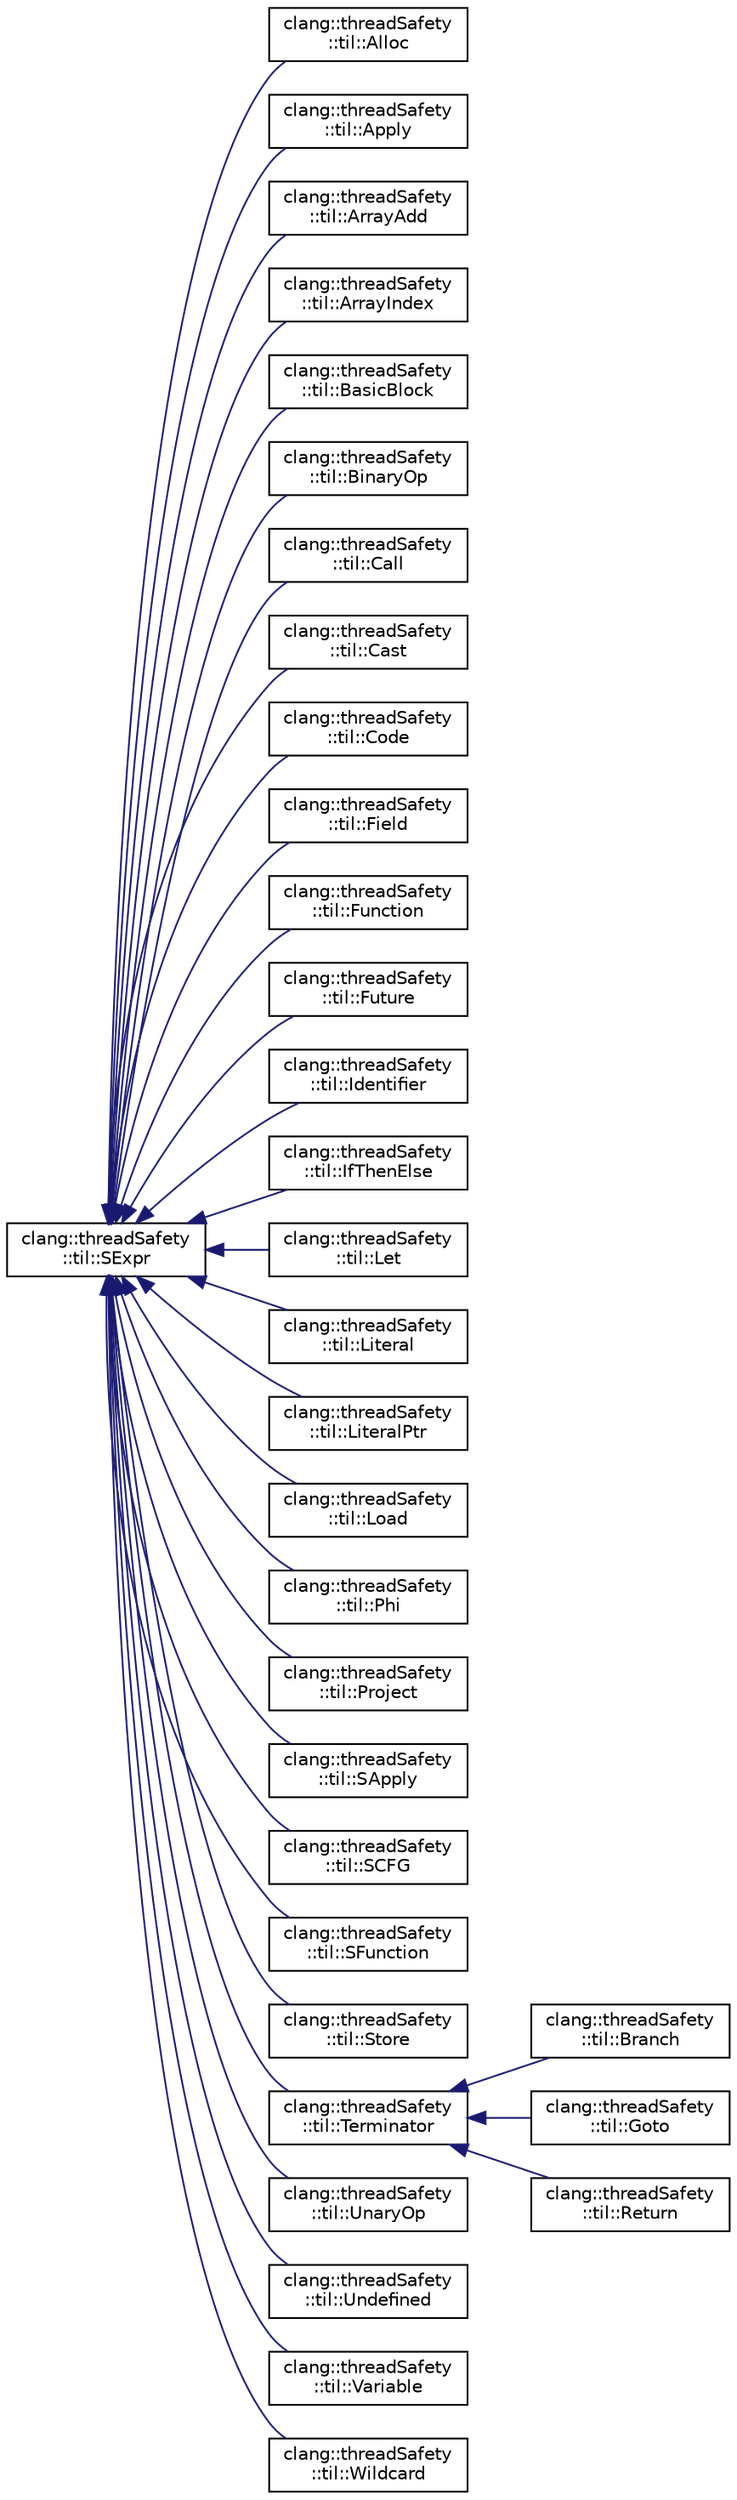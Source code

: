 digraph "Graphical Class Hierarchy"
{
 // LATEX_PDF_SIZE
  bgcolor="transparent";
  edge [fontname="Helvetica",fontsize="10",labelfontname="Helvetica",labelfontsize="10"];
  node [fontname="Helvetica",fontsize="10",shape=record];
  rankdir="LR";
  Node0 [label="clang::threadSafety\l::til::SExpr",height=0.2,width=0.4,color="black",URL="$classclang_1_1threadSafety_1_1til_1_1SExpr.html",tooltip="Base class for AST nodes in the typed intermediate language."];
  Node0 -> Node1 [dir="back",color="midnightblue",fontsize="10",style="solid",fontname="Helvetica"];
  Node1 [label="clang::threadSafety\l::til::Alloc",height=0.2,width=0.4,color="black",URL="$classclang_1_1threadSafety_1_1til_1_1Alloc.html",tooltip="Allocate memory for a new value on the heap or stack."];
  Node0 -> Node2 [dir="back",color="midnightblue",fontsize="10",style="solid",fontname="Helvetica"];
  Node2 [label="clang::threadSafety\l::til::Apply",height=0.2,width=0.4,color="black",URL="$classclang_1_1threadSafety_1_1til_1_1Apply.html",tooltip="Apply an argument to a function."];
  Node0 -> Node3 [dir="back",color="midnightblue",fontsize="10",style="solid",fontname="Helvetica"];
  Node3 [label="clang::threadSafety\l::til::ArrayAdd",height=0.2,width=0.4,color="black",URL="$classclang_1_1threadSafety_1_1til_1_1ArrayAdd.html",tooltip="Pointer arithmetic, restricted to arrays only."];
  Node0 -> Node4 [dir="back",color="midnightblue",fontsize="10",style="solid",fontname="Helvetica"];
  Node4 [label="clang::threadSafety\l::til::ArrayIndex",height=0.2,width=0.4,color="black",URL="$classclang_1_1threadSafety_1_1til_1_1ArrayIndex.html",tooltip="If p is a reference to an array, then p[i] is a reference to the i'th element of the array."];
  Node0 -> Node5 [dir="back",color="midnightblue",fontsize="10",style="solid",fontname="Helvetica"];
  Node5 [label="clang::threadSafety\l::til::BasicBlock",height=0.2,width=0.4,color="black",URL="$classclang_1_1threadSafety_1_1til_1_1BasicBlock.html",tooltip="A basic block is part of an SCFG."];
  Node0 -> Node6 [dir="back",color="midnightblue",fontsize="10",style="solid",fontname="Helvetica"];
  Node6 [label="clang::threadSafety\l::til::BinaryOp",height=0.2,width=0.4,color="black",URL="$classclang_1_1threadSafety_1_1til_1_1BinaryOp.html",tooltip="Simple arithmetic binary operations, e.g."];
  Node0 -> Node7 [dir="back",color="midnightblue",fontsize="10",style="solid",fontname="Helvetica"];
  Node7 [label="clang::threadSafety\l::til::Call",height=0.2,width=0.4,color="black",URL="$classclang_1_1threadSafety_1_1til_1_1Call.html",tooltip="Call a function (after all arguments have been applied)."];
  Node0 -> Node8 [dir="back",color="midnightblue",fontsize="10",style="solid",fontname="Helvetica"];
  Node8 [label="clang::threadSafety\l::til::Cast",height=0.2,width=0.4,color="black",URL="$classclang_1_1threadSafety_1_1til_1_1Cast.html",tooltip="Cast expressions."];
  Node0 -> Node9 [dir="back",color="midnightblue",fontsize="10",style="solid",fontname="Helvetica"];
  Node9 [label="clang::threadSafety\l::til::Code",height=0.2,width=0.4,color="black",URL="$classclang_1_1threadSafety_1_1til_1_1Code.html",tooltip="A block of code – e.g. the body of a function."];
  Node0 -> Node10 [dir="back",color="midnightblue",fontsize="10",style="solid",fontname="Helvetica"];
  Node10 [label="clang::threadSafety\l::til::Field",height=0.2,width=0.4,color="black",URL="$classclang_1_1threadSafety_1_1til_1_1Field.html",tooltip="A typed, writable location in memory."];
  Node0 -> Node11 [dir="back",color="midnightblue",fontsize="10",style="solid",fontname="Helvetica"];
  Node11 [label="clang::threadSafety\l::til::Function",height=0.2,width=0.4,color="black",URL="$classclang_1_1threadSafety_1_1til_1_1Function.html",tooltip="A function – a.k.a."];
  Node0 -> Node12 [dir="back",color="midnightblue",fontsize="10",style="solid",fontname="Helvetica"];
  Node12 [label="clang::threadSafety\l::til::Future",height=0.2,width=0.4,color="black",URL="$classclang_1_1threadSafety_1_1til_1_1Future.html",tooltip="Placeholder for an expression that has not yet been created."];
  Node0 -> Node13 [dir="back",color="midnightblue",fontsize="10",style="solid",fontname="Helvetica"];
  Node13 [label="clang::threadSafety\l::til::Identifier",height=0.2,width=0.4,color="black",URL="$classclang_1_1threadSafety_1_1til_1_1Identifier.html",tooltip="An identifier, e.g."];
  Node0 -> Node14 [dir="back",color="midnightblue",fontsize="10",style="solid",fontname="Helvetica"];
  Node14 [label="clang::threadSafety\l::til::IfThenElse",height=0.2,width=0.4,color="black",URL="$classclang_1_1threadSafety_1_1til_1_1IfThenElse.html",tooltip="An if-then-else expression."];
  Node0 -> Node15 [dir="back",color="midnightblue",fontsize="10",style="solid",fontname="Helvetica"];
  Node15 [label="clang::threadSafety\l::til::Let",height=0.2,width=0.4,color="black",URL="$classclang_1_1threadSafety_1_1til_1_1Let.html",tooltip="A let-expression, e.g."];
  Node0 -> Node16 [dir="back",color="midnightblue",fontsize="10",style="solid",fontname="Helvetica"];
  Node16 [label="clang::threadSafety\l::til::Literal",height=0.2,width=0.4,color="black",URL="$classclang_1_1threadSafety_1_1til_1_1Literal.html",tooltip=" "];
  Node0 -> Node17 [dir="back",color="midnightblue",fontsize="10",style="solid",fontname="Helvetica"];
  Node17 [label="clang::threadSafety\l::til::LiteralPtr",height=0.2,width=0.4,color="black",URL="$classclang_1_1threadSafety_1_1til_1_1LiteralPtr.html",tooltip="A Literal pointer to an object allocated in memory."];
  Node0 -> Node18 [dir="back",color="midnightblue",fontsize="10",style="solid",fontname="Helvetica"];
  Node18 [label="clang::threadSafety\l::til::Load",height=0.2,width=0.4,color="black",URL="$classclang_1_1threadSafety_1_1til_1_1Load.html",tooltip="Load a value from memory."];
  Node0 -> Node19 [dir="back",color="midnightblue",fontsize="10",style="solid",fontname="Helvetica"];
  Node19 [label="clang::threadSafety\l::til::Phi",height=0.2,width=0.4,color="black",URL="$classclang_1_1threadSafety_1_1til_1_1Phi.html",tooltip="Phi Node, for code in SSA form."];
  Node0 -> Node20 [dir="back",color="midnightblue",fontsize="10",style="solid",fontname="Helvetica"];
  Node20 [label="clang::threadSafety\l::til::Project",height=0.2,width=0.4,color="black",URL="$classclang_1_1threadSafety_1_1til_1_1Project.html",tooltip="Project a named slot from a C++ struct or class."];
  Node0 -> Node21 [dir="back",color="midnightblue",fontsize="10",style="solid",fontname="Helvetica"];
  Node21 [label="clang::threadSafety\l::til::SApply",height=0.2,width=0.4,color="black",URL="$classclang_1_1threadSafety_1_1til_1_1SApply.html",tooltip="Apply a self-argument to a self-applicable function."];
  Node0 -> Node22 [dir="back",color="midnightblue",fontsize="10",style="solid",fontname="Helvetica"];
  Node22 [label="clang::threadSafety\l::til::SCFG",height=0.2,width=0.4,color="black",URL="$classclang_1_1threadSafety_1_1til_1_1SCFG.html",tooltip="An SCFG is a control-flow graph."];
  Node0 -> Node23 [dir="back",color="midnightblue",fontsize="10",style="solid",fontname="Helvetica"];
  Node23 [label="clang::threadSafety\l::til::SFunction",height=0.2,width=0.4,color="black",URL="$classclang_1_1threadSafety_1_1til_1_1SFunction.html",tooltip="A self-applicable function."];
  Node0 -> Node24 [dir="back",color="midnightblue",fontsize="10",style="solid",fontname="Helvetica"];
  Node24 [label="clang::threadSafety\l::til::Store",height=0.2,width=0.4,color="black",URL="$classclang_1_1threadSafety_1_1til_1_1Store.html",tooltip="Store a value to memory."];
  Node0 -> Node25 [dir="back",color="midnightblue",fontsize="10",style="solid",fontname="Helvetica"];
  Node25 [label="clang::threadSafety\l::til::Terminator",height=0.2,width=0.4,color="black",URL="$classclang_1_1threadSafety_1_1til_1_1Terminator.html",tooltip="Base class for basic block terminators: Branch, Goto, and Return."];
  Node25 -> Node26 [dir="back",color="midnightblue",fontsize="10",style="solid",fontname="Helvetica"];
  Node26 [label="clang::threadSafety\l::til::Branch",height=0.2,width=0.4,color="black",URL="$classclang_1_1threadSafety_1_1til_1_1Branch.html",tooltip="A conditional branch to two other blocks."];
  Node25 -> Node27 [dir="back",color="midnightblue",fontsize="10",style="solid",fontname="Helvetica"];
  Node27 [label="clang::threadSafety\l::til::Goto",height=0.2,width=0.4,color="black",URL="$classclang_1_1threadSafety_1_1til_1_1Goto.html",tooltip="Jump to another basic block."];
  Node25 -> Node28 [dir="back",color="midnightblue",fontsize="10",style="solid",fontname="Helvetica"];
  Node28 [label="clang::threadSafety\l::til::Return",height=0.2,width=0.4,color="black",URL="$classclang_1_1threadSafety_1_1til_1_1Return.html",tooltip="Return from the enclosing function, passing the return value to the caller."];
  Node0 -> Node29 [dir="back",color="midnightblue",fontsize="10",style="solid",fontname="Helvetica"];
  Node29 [label="clang::threadSafety\l::til::UnaryOp",height=0.2,width=0.4,color="black",URL="$classclang_1_1threadSafety_1_1til_1_1UnaryOp.html",tooltip="Simple arithmetic unary operations, e.g."];
  Node0 -> Node30 [dir="back",color="midnightblue",fontsize="10",style="solid",fontname="Helvetica"];
  Node30 [label="clang::threadSafety\l::til::Undefined",height=0.2,width=0.4,color="black",URL="$classclang_1_1threadSafety_1_1til_1_1Undefined.html",tooltip="Placeholder for expressions that cannot be represented in the TIL."];
  Node0 -> Node31 [dir="back",color="midnightblue",fontsize="10",style="solid",fontname="Helvetica"];
  Node31 [label="clang::threadSafety\l::til::Variable",height=0.2,width=0.4,color="black",URL="$classclang_1_1threadSafety_1_1til_1_1Variable.html",tooltip="A named variable, e.g."];
  Node0 -> Node32 [dir="back",color="midnightblue",fontsize="10",style="solid",fontname="Helvetica"];
  Node32 [label="clang::threadSafety\l::til::Wildcard",height=0.2,width=0.4,color="black",URL="$classclang_1_1threadSafety_1_1til_1_1Wildcard.html",tooltip="Placeholder for a wildcard that matches any other expression."];
}
